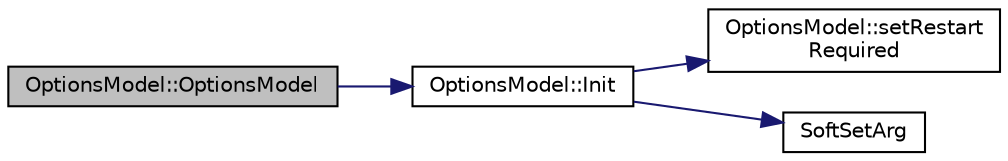 digraph "OptionsModel::OptionsModel"
{
  edge [fontname="Helvetica",fontsize="10",labelfontname="Helvetica",labelfontsize="10"];
  node [fontname="Helvetica",fontsize="10",shape=record];
  rankdir="LR";
  Node0 [label="OptionsModel::OptionsModel",height=0.2,width=0.4,color="black", fillcolor="grey75", style="filled", fontcolor="black"];
  Node0 -> Node1 [color="midnightblue",fontsize="10",style="solid",fontname="Helvetica"];
  Node1 [label="OptionsModel::Init",height=0.2,width=0.4,color="black", fillcolor="white", style="filled",URL="$da/d1f/class_options_model.html#a0e02c341067bff7be262fede017fbea0"];
  Node1 -> Node2 [color="midnightblue",fontsize="10",style="solid",fontname="Helvetica"];
  Node2 [label="OptionsModel::setRestart\lRequired",height=0.2,width=0.4,color="black", fillcolor="white", style="filled",URL="$da/d1f/class_options_model.html#af25171526a18c4746132ff199e0b1d71"];
  Node1 -> Node3 [color="midnightblue",fontsize="10",style="solid",fontname="Helvetica"];
  Node3 [label="SoftSetArg",height=0.2,width=0.4,color="black", fillcolor="white", style="filled",URL="$df/d2d/util_8cpp.html#a9d94ca9f7c1496626992d1873e3f69df",tooltip="Set an argument if it doesn&#39;t already have a value. "];
}
